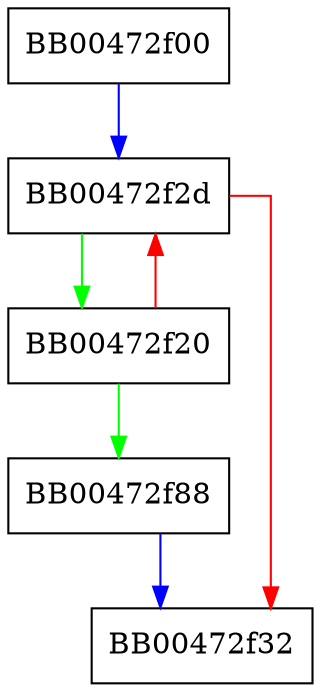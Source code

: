 digraph tlsext_cb {
  node [shape="box"];
  graph [splines=ortho];
  BB00472f00 -> BB00472f2d [color="blue"];
  BB00472f20 -> BB00472f88 [color="green"];
  BB00472f20 -> BB00472f2d [color="red"];
  BB00472f2d -> BB00472f20 [color="green"];
  BB00472f2d -> BB00472f32 [color="red"];
  BB00472f88 -> BB00472f32 [color="blue"];
}